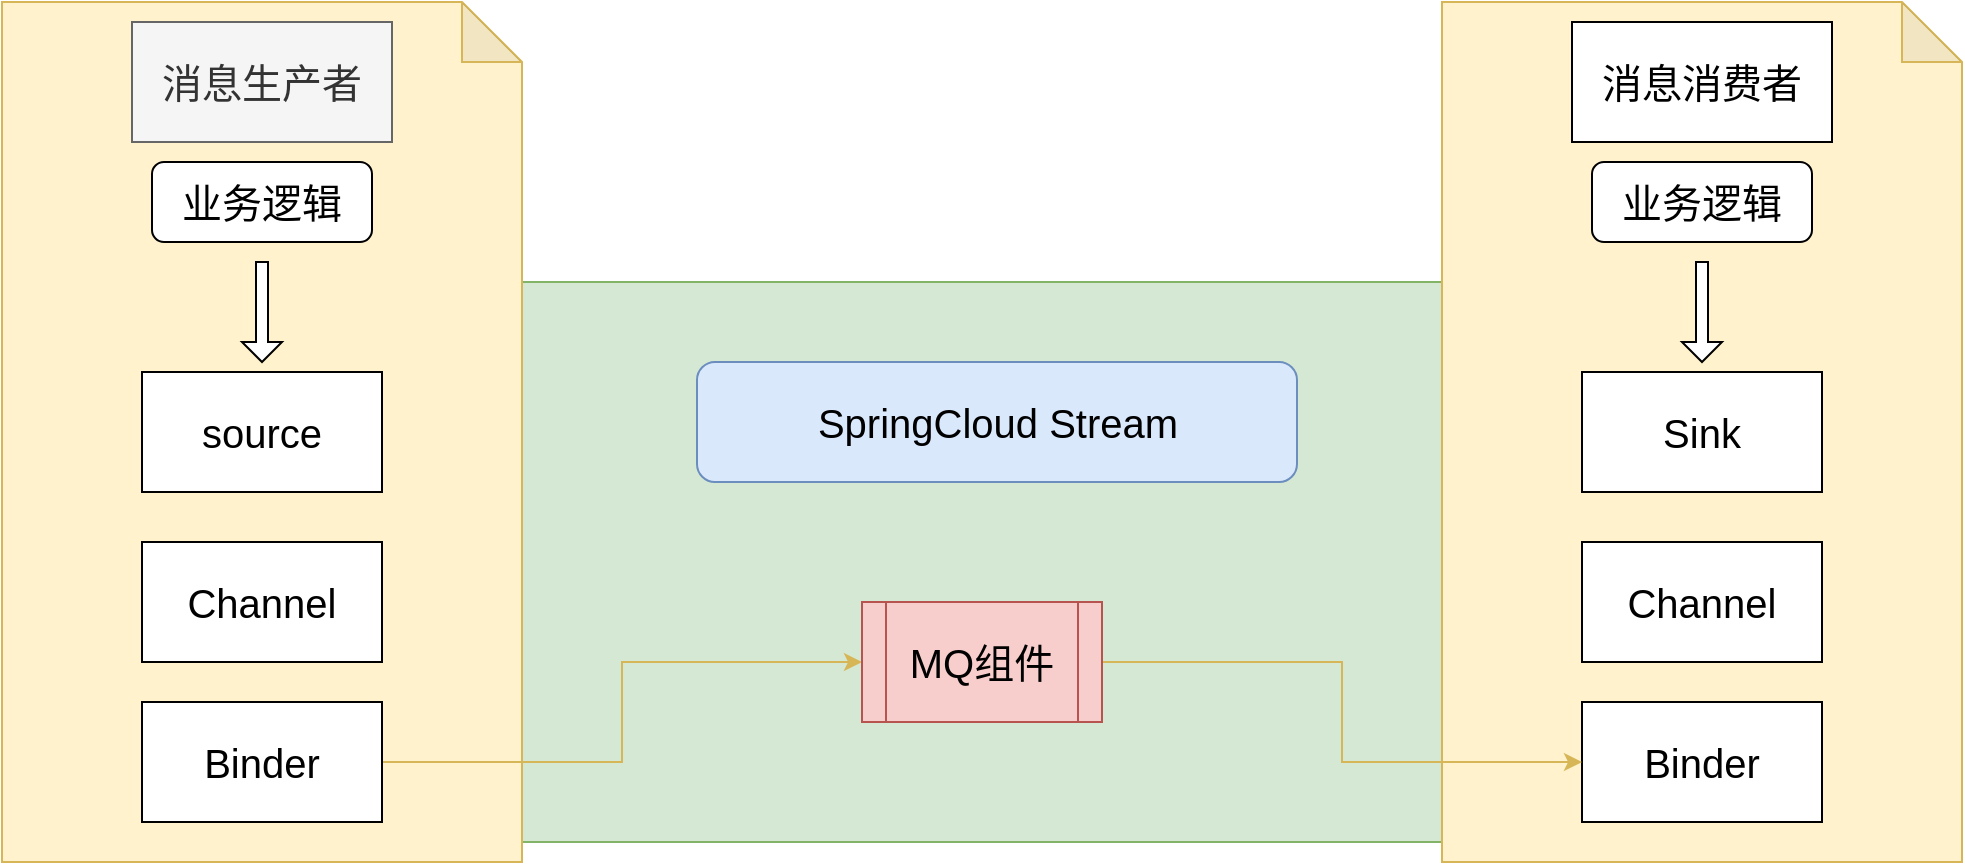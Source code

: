<mxfile version="13.6.2" type="github">
  <diagram id="xUHpELpIG1MArU0y3pQE" name="第 1 页">
    <mxGraphModel dx="1038" dy="500" grid="1" gridSize="10" guides="1" tooltips="1" connect="1" arrows="1" fold="1" page="1" pageScale="1" pageWidth="827" pageHeight="1169" math="0" shadow="0">
      <root>
        <mxCell id="0" />
        <mxCell id="1" parent="0" />
        <mxCell id="cEcS9tivso0cEweqn2bA-4" value="" style="rounded=1;whiteSpace=wrap;html=1;fontSize=20;fillColor=#d5e8d4;strokeColor=#82b366;" vertex="1" parent="1">
          <mxGeometry x="115" y="190" width="925" height="280" as="geometry" />
        </mxCell>
        <mxCell id="cEcS9tivso0cEweqn2bA-1" value="" style="shape=note;whiteSpace=wrap;html=1;backgroundOutline=1;darkOpacity=0.05;fillColor=#fff2cc;strokeColor=#d6b656;" vertex="1" parent="1">
          <mxGeometry x="80" y="50" width="260" height="430" as="geometry" />
        </mxCell>
        <mxCell id="cEcS9tivso0cEweqn2bA-13" value="" style="shape=note;whiteSpace=wrap;html=1;backgroundOutline=1;darkOpacity=0.05;shadow=0;fillColor=#fff2cc;strokeColor=#d6b656;" vertex="1" parent="1">
          <mxGeometry x="800" y="50" width="260" height="430" as="geometry" />
        </mxCell>
        <mxCell id="cEcS9tivso0cEweqn2bA-2" value="消息生产者" style="rounded=0;whiteSpace=wrap;html=1;fontSize=20;fillColor=#f5f5f5;strokeColor=#666666;fontColor=#333333;" vertex="1" parent="1">
          <mxGeometry x="145" y="60" width="130" height="60" as="geometry" />
        </mxCell>
        <mxCell id="cEcS9tivso0cEweqn2bA-3" value="业务逻辑" style="rounded=1;whiteSpace=wrap;html=1;fontSize=20;" vertex="1" parent="1">
          <mxGeometry x="155" y="130" width="110" height="40" as="geometry" />
        </mxCell>
        <mxCell id="cEcS9tivso0cEweqn2bA-5" value="source" style="rounded=0;whiteSpace=wrap;html=1;fontSize=20;" vertex="1" parent="1">
          <mxGeometry x="150" y="235" width="120" height="60" as="geometry" />
        </mxCell>
        <mxCell id="cEcS9tivso0cEweqn2bA-6" value="Channel" style="rounded=0;whiteSpace=wrap;html=1;fontSize=20;" vertex="1" parent="1">
          <mxGeometry x="150" y="320" width="120" height="60" as="geometry" />
        </mxCell>
        <mxCell id="cEcS9tivso0cEweqn2bA-27" style="edgeStyle=orthogonalEdgeStyle;rounded=0;orthogonalLoop=1;jettySize=auto;html=1;fontSize=20;fillColor=#fff2cc;strokeColor=#d6b656;" edge="1" parent="1" source="cEcS9tivso0cEweqn2bA-7" target="cEcS9tivso0cEweqn2bA-22">
          <mxGeometry relative="1" as="geometry" />
        </mxCell>
        <mxCell id="cEcS9tivso0cEweqn2bA-7" value="Binder" style="rounded=0;whiteSpace=wrap;html=1;fontSize=20;" vertex="1" parent="1">
          <mxGeometry x="150" y="400" width="120" height="60" as="geometry" />
        </mxCell>
        <mxCell id="cEcS9tivso0cEweqn2bA-12" value="" style="shape=singleArrow;direction=south;whiteSpace=wrap;html=1;fontSize=20;" vertex="1" parent="1">
          <mxGeometry x="200" y="180" width="20" height="50" as="geometry" />
        </mxCell>
        <mxCell id="cEcS9tivso0cEweqn2bA-14" value="消息消费者" style="rounded=0;whiteSpace=wrap;html=1;fontSize=20;" vertex="1" parent="1">
          <mxGeometry x="865" y="60" width="130" height="60" as="geometry" />
        </mxCell>
        <mxCell id="cEcS9tivso0cEweqn2bA-15" value="业务逻辑" style="rounded=1;whiteSpace=wrap;html=1;fontSize=20;" vertex="1" parent="1">
          <mxGeometry x="875" y="130" width="110" height="40" as="geometry" />
        </mxCell>
        <mxCell id="cEcS9tivso0cEweqn2bA-17" value="Sink" style="rounded=0;whiteSpace=wrap;html=1;fontSize=20;" vertex="1" parent="1">
          <mxGeometry x="870" y="235" width="120" height="60" as="geometry" />
        </mxCell>
        <mxCell id="cEcS9tivso0cEweqn2bA-18" value="Channel" style="rounded=0;whiteSpace=wrap;html=1;fontSize=20;" vertex="1" parent="1">
          <mxGeometry x="870" y="320" width="120" height="60" as="geometry" />
        </mxCell>
        <mxCell id="cEcS9tivso0cEweqn2bA-19" value="Binder" style="rounded=0;whiteSpace=wrap;html=1;fontSize=20;" vertex="1" parent="1">
          <mxGeometry x="870" y="400" width="120" height="60" as="geometry" />
        </mxCell>
        <mxCell id="cEcS9tivso0cEweqn2bA-20" value="" style="shape=singleArrow;direction=south;whiteSpace=wrap;html=1;fontSize=20;" vertex="1" parent="1">
          <mxGeometry x="920" y="180" width="20" height="50" as="geometry" />
        </mxCell>
        <mxCell id="cEcS9tivso0cEweqn2bA-28" style="edgeStyle=orthogonalEdgeStyle;rounded=0;orthogonalLoop=1;jettySize=auto;html=1;fontSize=20;fillColor=#fff2cc;strokeColor=#d6b656;fontStyle=1" edge="1" parent="1" source="cEcS9tivso0cEweqn2bA-22" target="cEcS9tivso0cEweqn2bA-19">
          <mxGeometry relative="1" as="geometry" />
        </mxCell>
        <mxCell id="cEcS9tivso0cEweqn2bA-22" value="MQ组件" style="shape=process;whiteSpace=wrap;html=1;backgroundOutline=1;fontSize=20;fillColor=#f8cecc;strokeColor=#b85450;" vertex="1" parent="1">
          <mxGeometry x="510" y="350" width="120" height="60" as="geometry" />
        </mxCell>
        <mxCell id="cEcS9tivso0cEweqn2bA-25" value="SpringCloud Stream" style="rounded=1;whiteSpace=wrap;html=1;shadow=0;fontSize=20;fillColor=#dae8fc;strokeColor=#6c8ebf;" vertex="1" parent="1">
          <mxGeometry x="427.5" y="230" width="300" height="60" as="geometry" />
        </mxCell>
      </root>
    </mxGraphModel>
  </diagram>
</mxfile>
